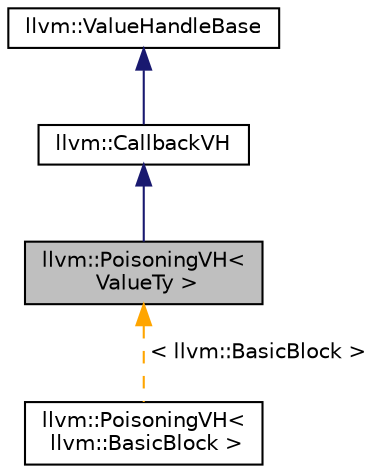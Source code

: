 digraph "llvm::PoisoningVH&lt; ValueTy &gt;"
{
 // LATEX_PDF_SIZE
  bgcolor="transparent";
  edge [fontname="Helvetica",fontsize="10",labelfontname="Helvetica",labelfontsize="10"];
  node [fontname="Helvetica",fontsize="10",shape="box"];
  Node1 [label="llvm::PoisoningVH\<\l ValueTy \>",height=0.2,width=0.4,color="black", fillcolor="grey75", style="filled", fontcolor="black",tooltip="Value handle that poisons itself if the Value is deleted."];
  Node2 -> Node1 [dir="back",color="midnightblue",fontsize="10",style="solid",fontname="Helvetica"];
  Node2 [label="llvm::CallbackVH",height=0.2,width=0.4,color="black",URL="$classllvm_1_1CallbackVH.html",tooltip="Value handle with callbacks on RAUW and destruction."];
  Node3 -> Node2 [dir="back",color="midnightblue",fontsize="10",style="solid",fontname="Helvetica"];
  Node3 [label="llvm::ValueHandleBase",height=0.2,width=0.4,color="black",URL="$classllvm_1_1ValueHandleBase.html",tooltip="This is the common base class of value handles."];
  Node1 -> Node4 [dir="back",color="orange",fontsize="10",style="dashed",label=" \< llvm::BasicBlock \>" ,fontname="Helvetica"];
  Node4 [label="llvm::PoisoningVH\<\l llvm::BasicBlock \>",height=0.2,width=0.4,color="black",URL="$classllvm_1_1PoisoningVH.html",tooltip=" "];
}
